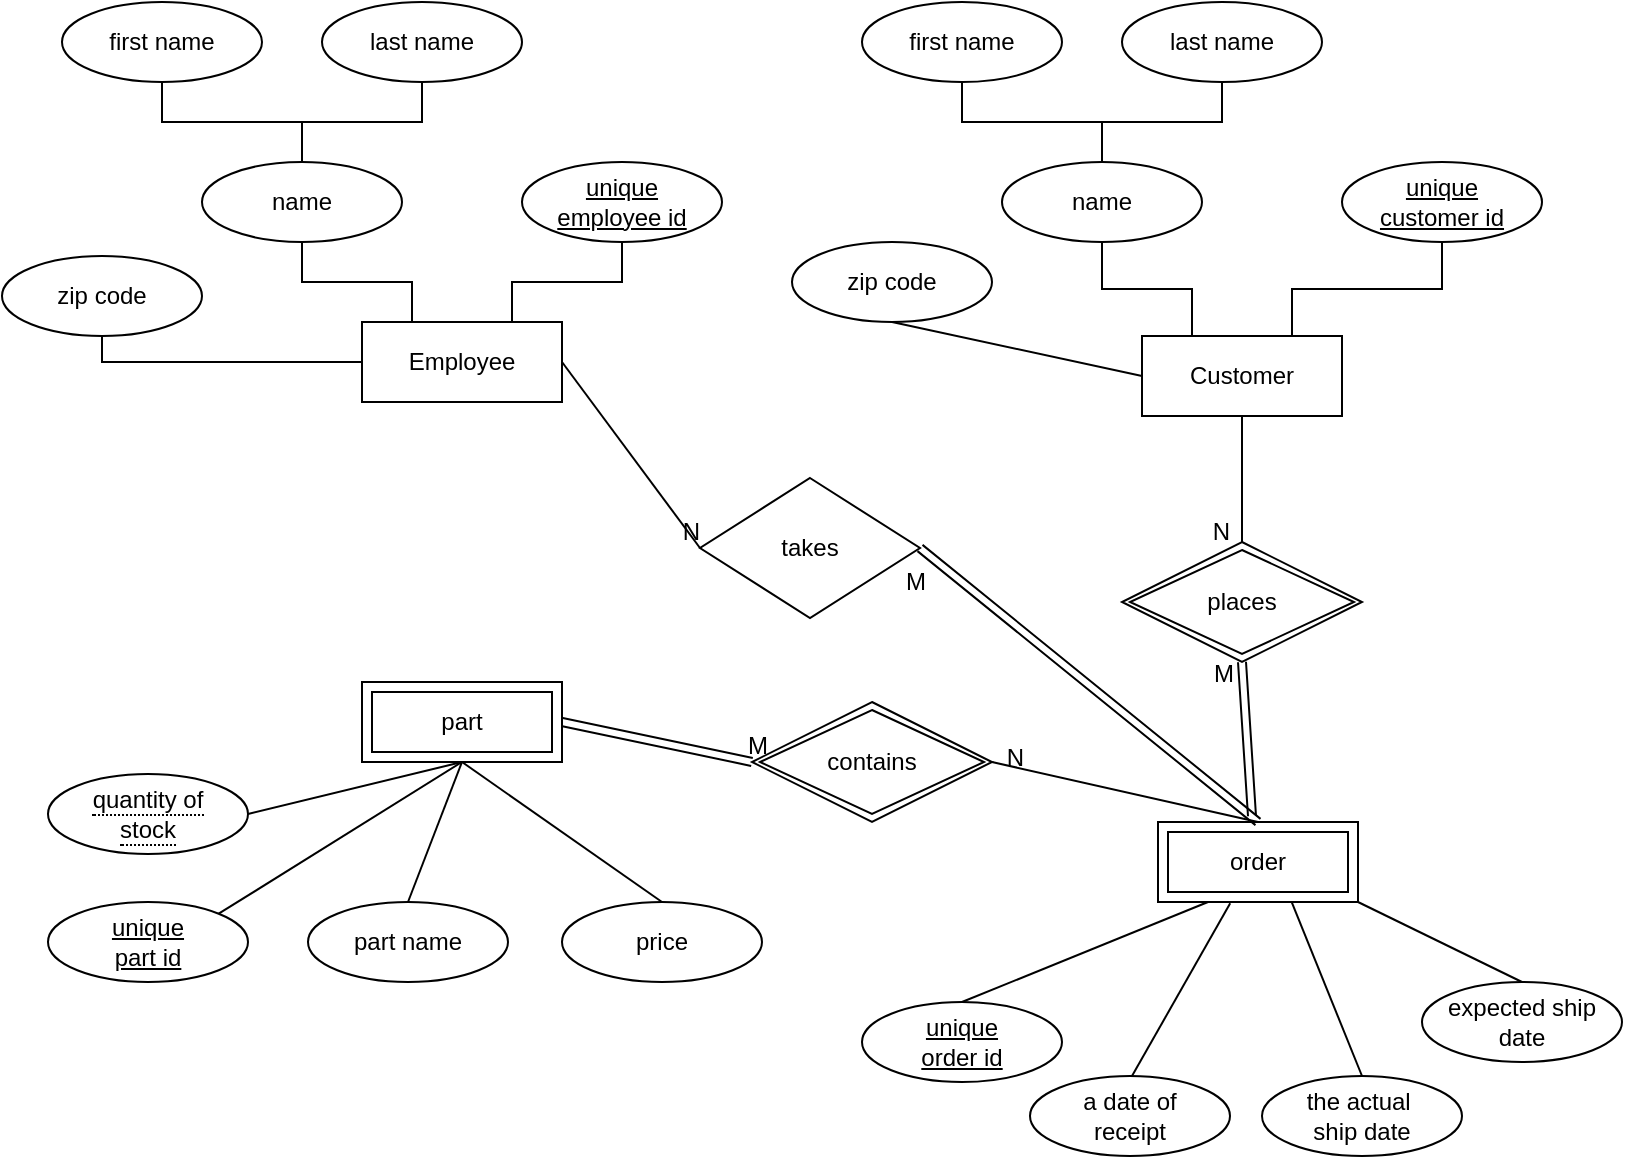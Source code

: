 <mxfile version="20.3.6" type="github">
  <diagram id="c_tUVglb4QlU3tGimCE_" name="페이지-1">
    <mxGraphModel dx="1107" dy="676" grid="1" gridSize="10" guides="1" tooltips="1" connect="1" arrows="1" fold="1" page="1" pageScale="1" pageWidth="827" pageHeight="1169" math="0" shadow="0">
      <root>
        <mxCell id="0" />
        <mxCell id="1" parent="0" />
        <mxCell id="4lpDPO-DE4PUYxhVvUUK-22" style="edgeStyle=orthogonalEdgeStyle;rounded=0;orthogonalLoop=1;jettySize=auto;html=1;exitX=0.75;exitY=0;exitDx=0;exitDy=0;entryX=0.5;entryY=1;entryDx=0;entryDy=0;endArrow=none;endFill=0;" edge="1" parent="1" source="4lpDPO-DE4PUYxhVvUUK-15" target="4lpDPO-DE4PUYxhVvUUK-21">
          <mxGeometry relative="1" as="geometry" />
        </mxCell>
        <mxCell id="4lpDPO-DE4PUYxhVvUUK-24" style="edgeStyle=orthogonalEdgeStyle;rounded=0;orthogonalLoop=1;jettySize=auto;html=1;exitX=0.25;exitY=0;exitDx=0;exitDy=0;entryX=0.5;entryY=1;entryDx=0;entryDy=0;endArrow=none;endFill=0;" edge="1" parent="1" source="4lpDPO-DE4PUYxhVvUUK-15" target="4lpDPO-DE4PUYxhVvUUK-23">
          <mxGeometry relative="1" as="geometry" />
        </mxCell>
        <mxCell id="4lpDPO-DE4PUYxhVvUUK-65" style="edgeStyle=orthogonalEdgeStyle;rounded=0;orthogonalLoop=1;jettySize=auto;html=1;exitX=0;exitY=0.5;exitDx=0;exitDy=0;endArrow=none;endFill=0;entryX=0.5;entryY=1;entryDx=0;entryDy=0;" edge="1" parent="1" source="4lpDPO-DE4PUYxhVvUUK-15" target="4lpDPO-DE4PUYxhVvUUK-58">
          <mxGeometry relative="1" as="geometry">
            <mxPoint x="59" y="476" as="targetPoint" />
            <Array as="points">
              <mxPoint x="59" y="476" />
            </Array>
          </mxGeometry>
        </mxCell>
        <mxCell id="4lpDPO-DE4PUYxhVvUUK-15" value="Employee" style="whiteSpace=wrap;html=1;align=center;" vertex="1" parent="1">
          <mxGeometry x="189" y="456" width="100" height="40" as="geometry" />
        </mxCell>
        <mxCell id="4lpDPO-DE4PUYxhVvUUK-36" style="edgeStyle=orthogonalEdgeStyle;rounded=0;orthogonalLoop=1;jettySize=auto;html=1;exitX=0.25;exitY=0;exitDx=0;exitDy=0;endArrow=none;endFill=0;" edge="1" parent="1" source="4lpDPO-DE4PUYxhVvUUK-17" target="4lpDPO-DE4PUYxhVvUUK-33">
          <mxGeometry relative="1" as="geometry" />
        </mxCell>
        <mxCell id="4lpDPO-DE4PUYxhVvUUK-37" style="edgeStyle=orthogonalEdgeStyle;rounded=0;orthogonalLoop=1;jettySize=auto;html=1;exitX=0.75;exitY=0;exitDx=0;exitDy=0;entryX=0.5;entryY=1;entryDx=0;entryDy=0;endArrow=none;endFill=0;" edge="1" parent="1" source="4lpDPO-DE4PUYxhVvUUK-17" target="4lpDPO-DE4PUYxhVvUUK-29">
          <mxGeometry relative="1" as="geometry" />
        </mxCell>
        <mxCell id="4lpDPO-DE4PUYxhVvUUK-79" style="edgeStyle=orthogonalEdgeStyle;rounded=0;orthogonalLoop=1;jettySize=auto;html=1;exitX=0.5;exitY=1;exitDx=0;exitDy=0;entryX=0.5;entryY=0;entryDx=0;entryDy=0;endArrow=none;endFill=0;" edge="1" parent="1" source="4lpDPO-DE4PUYxhVvUUK-17" target="4lpDPO-DE4PUYxhVvUUK-78">
          <mxGeometry relative="1" as="geometry" />
        </mxCell>
        <mxCell id="4lpDPO-DE4PUYxhVvUUK-17" value="Customer" style="whiteSpace=wrap;html=1;align=center;" vertex="1" parent="1">
          <mxGeometry x="579" y="463" width="100" height="40" as="geometry" />
        </mxCell>
        <mxCell id="4lpDPO-DE4PUYxhVvUUK-21" value="unique &lt;br&gt;employee id" style="ellipse;whiteSpace=wrap;html=1;align=center;fontStyle=4;" vertex="1" parent="1">
          <mxGeometry x="269" y="376" width="100" height="40" as="geometry" />
        </mxCell>
        <mxCell id="4lpDPO-DE4PUYxhVvUUK-27" style="edgeStyle=orthogonalEdgeStyle;rounded=0;orthogonalLoop=1;jettySize=auto;html=1;exitX=0.5;exitY=0;exitDx=0;exitDy=0;entryX=0.5;entryY=1;entryDx=0;entryDy=0;endArrow=none;endFill=0;" edge="1" parent="1" source="4lpDPO-DE4PUYxhVvUUK-23" target="4lpDPO-DE4PUYxhVvUUK-26">
          <mxGeometry relative="1" as="geometry" />
        </mxCell>
        <mxCell id="4lpDPO-DE4PUYxhVvUUK-28" style="edgeStyle=orthogonalEdgeStyle;rounded=0;orthogonalLoop=1;jettySize=auto;html=1;endArrow=none;endFill=0;" edge="1" parent="1" source="4lpDPO-DE4PUYxhVvUUK-23" target="4lpDPO-DE4PUYxhVvUUK-25">
          <mxGeometry relative="1" as="geometry" />
        </mxCell>
        <mxCell id="4lpDPO-DE4PUYxhVvUUK-23" value="name" style="ellipse;whiteSpace=wrap;html=1;align=center;" vertex="1" parent="1">
          <mxGeometry x="109" y="376" width="100" height="40" as="geometry" />
        </mxCell>
        <mxCell id="4lpDPO-DE4PUYxhVvUUK-25" value="first name" style="ellipse;whiteSpace=wrap;html=1;align=center;" vertex="1" parent="1">
          <mxGeometry x="39" y="296" width="100" height="40" as="geometry" />
        </mxCell>
        <mxCell id="4lpDPO-DE4PUYxhVvUUK-26" value="last name" style="ellipse;whiteSpace=wrap;html=1;align=center;" vertex="1" parent="1">
          <mxGeometry x="169" y="296" width="100" height="40" as="geometry" />
        </mxCell>
        <mxCell id="4lpDPO-DE4PUYxhVvUUK-29" value="unique &lt;br&gt;customer id" style="ellipse;whiteSpace=wrap;html=1;align=center;fontStyle=4;" vertex="1" parent="1">
          <mxGeometry x="679" y="376" width="100" height="40" as="geometry" />
        </mxCell>
        <mxCell id="4lpDPO-DE4PUYxhVvUUK-31" style="edgeStyle=orthogonalEdgeStyle;rounded=0;orthogonalLoop=1;jettySize=auto;html=1;exitX=0.5;exitY=0;exitDx=0;exitDy=0;entryX=0.5;entryY=1;entryDx=0;entryDy=0;endArrow=none;endFill=0;" edge="1" parent="1" source="4lpDPO-DE4PUYxhVvUUK-33" target="4lpDPO-DE4PUYxhVvUUK-35">
          <mxGeometry relative="1" as="geometry" />
        </mxCell>
        <mxCell id="4lpDPO-DE4PUYxhVvUUK-32" style="edgeStyle=orthogonalEdgeStyle;rounded=0;orthogonalLoop=1;jettySize=auto;html=1;endArrow=none;endFill=0;" edge="1" parent="1" source="4lpDPO-DE4PUYxhVvUUK-33" target="4lpDPO-DE4PUYxhVvUUK-34">
          <mxGeometry relative="1" as="geometry" />
        </mxCell>
        <mxCell id="4lpDPO-DE4PUYxhVvUUK-33" value="name" style="ellipse;whiteSpace=wrap;html=1;align=center;" vertex="1" parent="1">
          <mxGeometry x="509" y="376" width="100" height="40" as="geometry" />
        </mxCell>
        <mxCell id="4lpDPO-DE4PUYxhVvUUK-34" value="first name" style="ellipse;whiteSpace=wrap;html=1;align=center;" vertex="1" parent="1">
          <mxGeometry x="439" y="296" width="100" height="40" as="geometry" />
        </mxCell>
        <mxCell id="4lpDPO-DE4PUYxhVvUUK-35" value="last name" style="ellipse;whiteSpace=wrap;html=1;align=center;" vertex="1" parent="1">
          <mxGeometry x="569" y="296" width="100" height="40" as="geometry" />
        </mxCell>
        <mxCell id="4lpDPO-DE4PUYxhVvUUK-38" value="unique &lt;br&gt;part id" style="ellipse;whiteSpace=wrap;html=1;align=center;fontStyle=4;" vertex="1" parent="1">
          <mxGeometry x="32" y="746" width="100" height="40" as="geometry" />
        </mxCell>
        <mxCell id="4lpDPO-DE4PUYxhVvUUK-39" value="part name" style="ellipse;whiteSpace=wrap;html=1;align=center;" vertex="1" parent="1">
          <mxGeometry x="162" y="746" width="100" height="40" as="geometry" />
        </mxCell>
        <mxCell id="4lpDPO-DE4PUYxhVvUUK-40" value="price" style="ellipse;whiteSpace=wrap;html=1;align=center;" vertex="1" parent="1">
          <mxGeometry x="289" y="746" width="100" height="40" as="geometry" />
        </mxCell>
        <mxCell id="4lpDPO-DE4PUYxhVvUUK-55" value="takes" style="shape=rhombus;perimeter=rhombusPerimeter;whiteSpace=wrap;html=1;align=center;" vertex="1" parent="1">
          <mxGeometry x="358" y="534" width="110" height="70" as="geometry" />
        </mxCell>
        <mxCell id="4lpDPO-DE4PUYxhVvUUK-58" value="zip code" style="ellipse;whiteSpace=wrap;html=1;align=center;" vertex="1" parent="1">
          <mxGeometry x="9" y="423" width="100" height="40" as="geometry" />
        </mxCell>
        <mxCell id="4lpDPO-DE4PUYxhVvUUK-66" value="zip code" style="ellipse;whiteSpace=wrap;html=1;align=center;" vertex="1" parent="1">
          <mxGeometry x="404" y="416" width="100" height="40" as="geometry" />
        </mxCell>
        <mxCell id="4lpDPO-DE4PUYxhVvUUK-67" value="" style="endArrow=none;html=1;rounded=0;entryX=0;entryY=0.5;entryDx=0;entryDy=0;exitX=0.5;exitY=1;exitDx=0;exitDy=0;" edge="1" parent="1" source="4lpDPO-DE4PUYxhVvUUK-66" target="4lpDPO-DE4PUYxhVvUUK-17">
          <mxGeometry relative="1" as="geometry">
            <mxPoint x="329" y="586" as="sourcePoint" />
            <mxPoint x="489" y="586" as="targetPoint" />
          </mxGeometry>
        </mxCell>
        <mxCell id="4lpDPO-DE4PUYxhVvUUK-68" value="&lt;span style=&quot;text-decoration-line: underline;&quot;&gt;unique&lt;/span&gt;&lt;br&gt;&lt;span style=&quot;text-decoration-line: underline;&quot;&gt;order id&lt;/span&gt;" style="ellipse;whiteSpace=wrap;html=1;align=center;" vertex="1" parent="1">
          <mxGeometry x="439" y="796" width="100" height="40" as="geometry" />
        </mxCell>
        <mxCell id="4lpDPO-DE4PUYxhVvUUK-74" value="" style="endArrow=none;html=1;rounded=0;entryX=0.25;entryY=1;entryDx=0;entryDy=0;exitX=0.5;exitY=0;exitDx=0;exitDy=0;" edge="1" parent="1" source="4lpDPO-DE4PUYxhVvUUK-68" target="4lpDPO-DE4PUYxhVvUUK-83">
          <mxGeometry relative="1" as="geometry">
            <mxPoint x="399" y="743" as="sourcePoint" />
            <mxPoint x="584" y="723" as="targetPoint" />
          </mxGeometry>
        </mxCell>
        <mxCell id="4lpDPO-DE4PUYxhVvUUK-75" value="" style="endArrow=none;html=1;rounded=0;entryX=0.361;entryY=1.017;entryDx=0;entryDy=0;exitX=0.5;exitY=0;exitDx=0;exitDy=0;entryPerimeter=0;" edge="1" parent="1" target="4lpDPO-DE4PUYxhVvUUK-83">
          <mxGeometry relative="1" as="geometry">
            <mxPoint x="574" y="833" as="sourcePoint" />
            <mxPoint x="609" y="743" as="targetPoint" />
          </mxGeometry>
        </mxCell>
        <mxCell id="4lpDPO-DE4PUYxhVvUUK-76" value="" style="endArrow=none;html=1;rounded=0;exitX=0.5;exitY=0;exitDx=0;exitDy=0;entryX=0.665;entryY=0.98;entryDx=0;entryDy=0;entryPerimeter=0;" edge="1" parent="1" source="4lpDPO-DE4PUYxhVvUUK-110" target="4lpDPO-DE4PUYxhVvUUK-83">
          <mxGeometry relative="1" as="geometry">
            <mxPoint x="694" y="833" as="sourcePoint" />
            <mxPoint x="644.909" y="743" as="targetPoint" />
          </mxGeometry>
        </mxCell>
        <mxCell id="4lpDPO-DE4PUYxhVvUUK-77" value="" style="endArrow=none;html=1;rounded=0;entryX=0.5;entryY=0;entryDx=0;entryDy=0;exitX=1;exitY=1;exitDx=0;exitDy=0;" edge="1" parent="1" source="4lpDPO-DE4PUYxhVvUUK-83" target="4lpDPO-DE4PUYxhVvUUK-111">
          <mxGeometry relative="1" as="geometry">
            <mxPoint x="684" y="723" as="sourcePoint" />
            <mxPoint x="771" y="783" as="targetPoint" />
          </mxGeometry>
        </mxCell>
        <mxCell id="4lpDPO-DE4PUYxhVvUUK-78" value="places" style="shape=rhombus;double=1;perimeter=rhombusPerimeter;whiteSpace=wrap;html=1;align=center;" vertex="1" parent="1">
          <mxGeometry x="569" y="566" width="120" height="60" as="geometry" />
        </mxCell>
        <mxCell id="4lpDPO-DE4PUYxhVvUUK-81" value="" style="shape=link;html=1;rounded=0;entryX=0.5;entryY=0;entryDx=0;entryDy=0;exitX=0.5;exitY=1;exitDx=0;exitDy=0;" edge="1" parent="1" source="4lpDPO-DE4PUYxhVvUUK-78">
          <mxGeometry relative="1" as="geometry">
            <mxPoint x="624" y="636" as="sourcePoint" />
            <mxPoint x="634" y="703" as="targetPoint" />
          </mxGeometry>
        </mxCell>
        <mxCell id="4lpDPO-DE4PUYxhVvUUK-83" value="order" style="shape=ext;margin=3;double=1;whiteSpace=wrap;html=1;align=center;" vertex="1" parent="1">
          <mxGeometry x="587" y="706" width="100" height="40" as="geometry" />
        </mxCell>
        <mxCell id="4lpDPO-DE4PUYxhVvUUK-84" value="contains" style="shape=rhombus;double=1;perimeter=rhombusPerimeter;whiteSpace=wrap;html=1;align=center;" vertex="1" parent="1">
          <mxGeometry x="384" y="646" width="120" height="60" as="geometry" />
        </mxCell>
        <mxCell id="4lpDPO-DE4PUYxhVvUUK-85" value="part" style="shape=ext;margin=3;double=1;whiteSpace=wrap;html=1;align=center;" vertex="1" parent="1">
          <mxGeometry x="189" y="636" width="100" height="40" as="geometry" />
        </mxCell>
        <mxCell id="4lpDPO-DE4PUYxhVvUUK-87" value="" style="endArrow=none;html=1;rounded=0;entryX=0.5;entryY=0;entryDx=0;entryDy=0;exitX=1;exitY=0.5;exitDx=0;exitDy=0;" edge="1" parent="1" source="4lpDPO-DE4PUYxhVvUUK-84" target="4lpDPO-DE4PUYxhVvUUK-83">
          <mxGeometry relative="1" as="geometry">
            <mxPoint x="459" y="709" as="sourcePoint" />
            <mxPoint x="554" y="636" as="targetPoint" />
          </mxGeometry>
        </mxCell>
        <mxCell id="4lpDPO-DE4PUYxhVvUUK-88" value="" style="shape=link;html=1;rounded=0;entryX=0;entryY=0.5;entryDx=0;entryDy=0;exitX=1;exitY=0.5;exitDx=0;exitDy=0;" edge="1" parent="1" source="4lpDPO-DE4PUYxhVvUUK-85" target="4lpDPO-DE4PUYxhVvUUK-84">
          <mxGeometry relative="1" as="geometry">
            <mxPoint x="639" y="636" as="sourcePoint" />
            <mxPoint x="644" y="713" as="targetPoint" />
          </mxGeometry>
        </mxCell>
        <mxCell id="4lpDPO-DE4PUYxhVvUUK-94" value="N" style="resizable=0;html=1;align=right;verticalAlign=bottom;" connectable="0" vertex="1" parent="1">
          <mxGeometry x="623" y="569" as="geometry" />
        </mxCell>
        <mxCell id="4lpDPO-DE4PUYxhVvUUK-96" value="M" style="resizable=0;html=1;align=left;verticalAlign=bottom;" connectable="0" vertex="1" parent="1">
          <mxGeometry x="520" y="686" as="geometry">
            <mxPoint x="93" y="-46" as="offset" />
          </mxGeometry>
        </mxCell>
        <mxCell id="4lpDPO-DE4PUYxhVvUUK-98" value="N" style="resizable=0;html=1;align=right;verticalAlign=bottom;" connectable="0" vertex="1" parent="1">
          <mxGeometry x="520" y="682" as="geometry" />
        </mxCell>
        <mxCell id="4lpDPO-DE4PUYxhVvUUK-99" value="M" style="resizable=0;html=1;align=left;verticalAlign=bottom;" connectable="0" vertex="1" parent="1">
          <mxGeometry x="380.0" y="676" as="geometry" />
        </mxCell>
        <mxCell id="4lpDPO-DE4PUYxhVvUUK-103" value="" style="endArrow=none;html=1;rounded=0;exitX=1;exitY=0.5;exitDx=0;exitDy=0;entryX=0;entryY=0.5;entryDx=0;entryDy=0;" edge="1" parent="1" source="4lpDPO-DE4PUYxhVvUUK-15" target="4lpDPO-DE4PUYxhVvUUK-55">
          <mxGeometry relative="1" as="geometry">
            <mxPoint x="369" y="606" as="sourcePoint" />
            <mxPoint x="529" y="606" as="targetPoint" />
          </mxGeometry>
        </mxCell>
        <mxCell id="4lpDPO-DE4PUYxhVvUUK-104" value="N" style="resizable=0;html=1;align=right;verticalAlign=bottom;" connectable="0" vertex="1" parent="4lpDPO-DE4PUYxhVvUUK-103">
          <mxGeometry x="1" relative="1" as="geometry" />
        </mxCell>
        <mxCell id="4lpDPO-DE4PUYxhVvUUK-105" value="" style="shape=link;html=1;rounded=0;endArrow=none;endFill=0;entryX=0.5;entryY=0;entryDx=0;entryDy=0;exitX=1;exitY=0.5;exitDx=0;exitDy=0;" edge="1" parent="1" source="4lpDPO-DE4PUYxhVvUUK-55" target="4lpDPO-DE4PUYxhVvUUK-83">
          <mxGeometry relative="1" as="geometry">
            <mxPoint x="369" y="606" as="sourcePoint" />
            <mxPoint x="529" y="606" as="targetPoint" />
          </mxGeometry>
        </mxCell>
        <mxCell id="4lpDPO-DE4PUYxhVvUUK-106" value="M" style="resizable=0;html=1;align=right;verticalAlign=bottom;" connectable="0" vertex="1" parent="4lpDPO-DE4PUYxhVvUUK-105">
          <mxGeometry x="1" relative="1" as="geometry">
            <mxPoint x="-165" y="-111" as="offset" />
          </mxGeometry>
        </mxCell>
        <mxCell id="4lpDPO-DE4PUYxhVvUUK-107" value="&lt;span style=&quot;border-bottom: 1px dotted&quot;&gt;quantity of&lt;br&gt;stock&lt;br&gt;&lt;/span&gt;" style="ellipse;whiteSpace=wrap;html=1;align=center;" vertex="1" parent="1">
          <mxGeometry x="32" y="682" width="100" height="40" as="geometry" />
        </mxCell>
        <mxCell id="4lpDPO-DE4PUYxhVvUUK-109" value="a date of&lt;br&gt;receipt" style="ellipse;whiteSpace=wrap;html=1;align=center;" vertex="1" parent="1">
          <mxGeometry x="523" y="833" width="100" height="40" as="geometry" />
        </mxCell>
        <mxCell id="4lpDPO-DE4PUYxhVvUUK-110" value="the actual&amp;nbsp;&lt;br&gt;ship date" style="ellipse;whiteSpace=wrap;html=1;align=center;" vertex="1" parent="1">
          <mxGeometry x="639" y="833" width="100" height="40" as="geometry" />
        </mxCell>
        <mxCell id="4lpDPO-DE4PUYxhVvUUK-111" value="expected ship&lt;br&gt;date" style="ellipse;whiteSpace=wrap;html=1;align=center;" vertex="1" parent="1">
          <mxGeometry x="719" y="786" width="100" height="40" as="geometry" />
        </mxCell>
        <mxCell id="4lpDPO-DE4PUYxhVvUUK-112" value="" style="endArrow=none;html=1;rounded=0;entryX=0.5;entryY=1;entryDx=0;entryDy=0;exitX=1;exitY=0.5;exitDx=0;exitDy=0;" edge="1" parent="1" source="4lpDPO-DE4PUYxhVvUUK-107" target="4lpDPO-DE4PUYxhVvUUK-85">
          <mxGeometry relative="1" as="geometry">
            <mxPoint x="130" y="736" as="sourcePoint" />
            <mxPoint x="253" y="686" as="targetPoint" />
          </mxGeometry>
        </mxCell>
        <mxCell id="4lpDPO-DE4PUYxhVvUUK-113" value="" style="endArrow=none;html=1;rounded=0;entryX=0.5;entryY=1;entryDx=0;entryDy=0;exitX=1;exitY=0;exitDx=0;exitDy=0;" edge="1" parent="1" source="4lpDPO-DE4PUYxhVvUUK-38" target="4lpDPO-DE4PUYxhVvUUK-85">
          <mxGeometry relative="1" as="geometry">
            <mxPoint x="142.0" y="712" as="sourcePoint" />
            <mxPoint x="249" y="686" as="targetPoint" />
          </mxGeometry>
        </mxCell>
        <mxCell id="4lpDPO-DE4PUYxhVvUUK-114" value="" style="endArrow=none;html=1;rounded=0;entryX=0.5;entryY=1;entryDx=0;entryDy=0;exitX=0.5;exitY=0;exitDx=0;exitDy=0;" edge="1" parent="1" source="4lpDPO-DE4PUYxhVvUUK-39" target="4lpDPO-DE4PUYxhVvUUK-85">
          <mxGeometry relative="1" as="geometry">
            <mxPoint x="152.0" y="722" as="sourcePoint" />
            <mxPoint x="259" y="696" as="targetPoint" />
          </mxGeometry>
        </mxCell>
        <mxCell id="4lpDPO-DE4PUYxhVvUUK-115" value="" style="endArrow=none;html=1;rounded=0;entryX=0.5;entryY=1;entryDx=0;entryDy=0;exitX=0.5;exitY=0;exitDx=0;exitDy=0;" edge="1" parent="1" source="4lpDPO-DE4PUYxhVvUUK-40" target="4lpDPO-DE4PUYxhVvUUK-85">
          <mxGeometry relative="1" as="geometry">
            <mxPoint x="162.0" y="732" as="sourcePoint" />
            <mxPoint x="269" y="706" as="targetPoint" />
          </mxGeometry>
        </mxCell>
      </root>
    </mxGraphModel>
  </diagram>
</mxfile>
